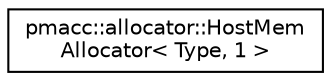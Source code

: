 digraph "Graphical Class Hierarchy"
{
 // LATEX_PDF_SIZE
  edge [fontname="Helvetica",fontsize="10",labelfontname="Helvetica",labelfontsize="10"];
  node [fontname="Helvetica",fontsize="10",shape=record];
  rankdir="LR";
  Node0 [label="pmacc::allocator::HostMem\lAllocator\< Type, 1 \>",height=0.2,width=0.4,color="black", fillcolor="white", style="filled",URL="$structpmacc_1_1allocator_1_1_host_mem_allocator_3_01_type_00_011_01_4.html",tooltip=" "];
}
